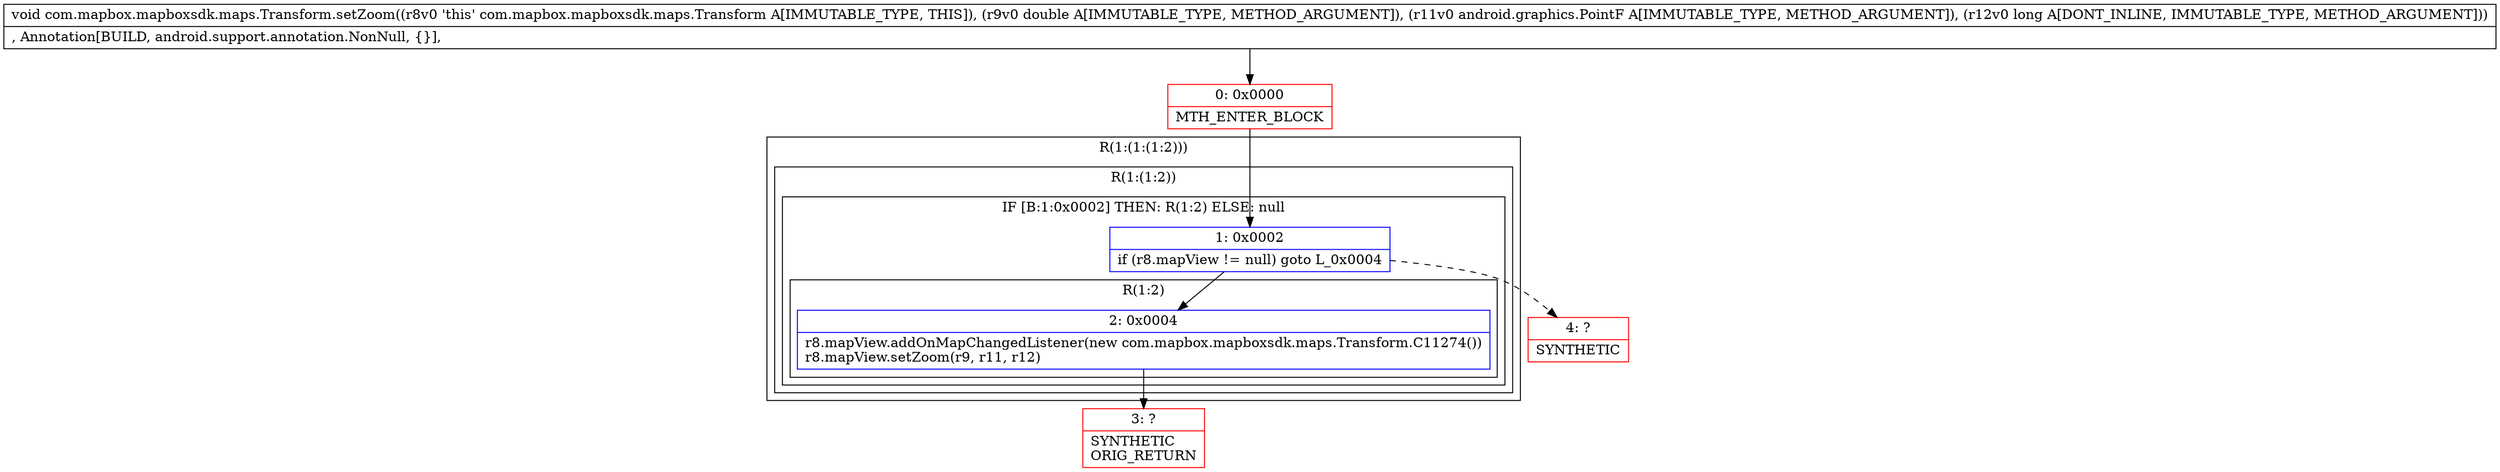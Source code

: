 digraph "CFG forcom.mapbox.mapboxsdk.maps.Transform.setZoom(DLandroid\/graphics\/PointF;J)V" {
subgraph cluster_Region_2065767943 {
label = "R(1:(1:(1:2)))";
node [shape=record,color=blue];
subgraph cluster_Region_911492321 {
label = "R(1:(1:2))";
node [shape=record,color=blue];
subgraph cluster_IfRegion_1202572213 {
label = "IF [B:1:0x0002] THEN: R(1:2) ELSE: null";
node [shape=record,color=blue];
Node_1 [shape=record,label="{1\:\ 0x0002|if (r8.mapView != null) goto L_0x0004\l}"];
subgraph cluster_Region_1999789446 {
label = "R(1:2)";
node [shape=record,color=blue];
Node_2 [shape=record,label="{2\:\ 0x0004|r8.mapView.addOnMapChangedListener(new com.mapbox.mapboxsdk.maps.Transform.C11274())\lr8.mapView.setZoom(r9, r11, r12)\l}"];
}
}
}
}
Node_0 [shape=record,color=red,label="{0\:\ 0x0000|MTH_ENTER_BLOCK\l}"];
Node_3 [shape=record,color=red,label="{3\:\ ?|SYNTHETIC\lORIG_RETURN\l}"];
Node_4 [shape=record,color=red,label="{4\:\ ?|SYNTHETIC\l}"];
MethodNode[shape=record,label="{void com.mapbox.mapboxsdk.maps.Transform.setZoom((r8v0 'this' com.mapbox.mapboxsdk.maps.Transform A[IMMUTABLE_TYPE, THIS]), (r9v0 double A[IMMUTABLE_TYPE, METHOD_ARGUMENT]), (r11v0 android.graphics.PointF A[IMMUTABLE_TYPE, METHOD_ARGUMENT]), (r12v0 long A[DONT_INLINE, IMMUTABLE_TYPE, METHOD_ARGUMENT]))  | , Annotation[BUILD, android.support.annotation.NonNull, \{\}], \l}"];
MethodNode -> Node_0;
Node_1 -> Node_2;
Node_1 -> Node_4[style=dashed];
Node_2 -> Node_3;
Node_0 -> Node_1;
}

